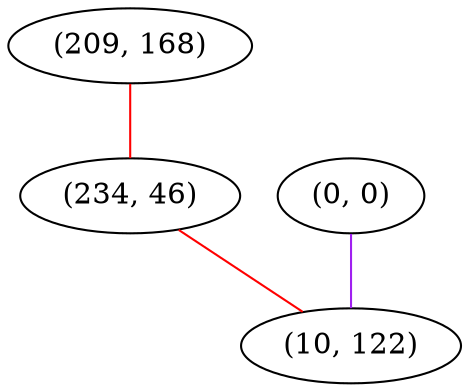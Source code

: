 graph "" {
"(209, 168)";
"(234, 46)";
"(0, 0)";
"(10, 122)";
"(209, 168)" -- "(234, 46)"  [color=red, key=0, weight=1];
"(234, 46)" -- "(10, 122)"  [color=red, key=0, weight=1];
"(0, 0)" -- "(10, 122)"  [color=purple, key=0, weight=4];
}
